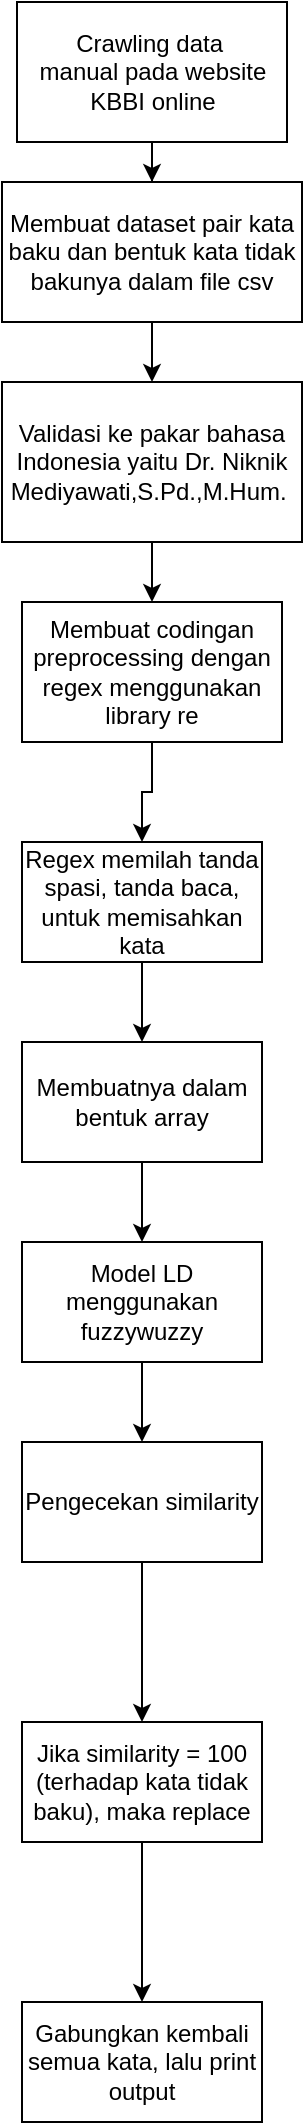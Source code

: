 <mxfile version="24.4.7" type="github">
  <diagram name="Page-1" id="zBZalj7EQaK3liV51UkS">
    <mxGraphModel dx="794" dy="446" grid="1" gridSize="10" guides="1" tooltips="1" connect="1" arrows="1" fold="1" page="1" pageScale="1" pageWidth="850" pageHeight="1100" math="0" shadow="0">
      <root>
        <mxCell id="0" />
        <mxCell id="1" parent="0" />
        <mxCell id="qHBc_00MWYtKfxnUTtoW-3" value="" style="edgeStyle=orthogonalEdgeStyle;rounded=0;orthogonalLoop=1;jettySize=auto;html=1;" edge="1" parent="1" source="qHBc_00MWYtKfxnUTtoW-1" target="qHBc_00MWYtKfxnUTtoW-2">
          <mxGeometry relative="1" as="geometry" />
        </mxCell>
        <mxCell id="qHBc_00MWYtKfxnUTtoW-1" value="Crawling data&amp;nbsp;&lt;div&gt;manual pada website KBBI online&lt;/div&gt;" style="rounded=0;whiteSpace=wrap;html=1;" vertex="1" parent="1">
          <mxGeometry x="132.5" y="60" width="135" height="70" as="geometry" />
        </mxCell>
        <mxCell id="qHBc_00MWYtKfxnUTtoW-5" value="" style="edgeStyle=orthogonalEdgeStyle;rounded=0;orthogonalLoop=1;jettySize=auto;html=1;" edge="1" parent="1" source="qHBc_00MWYtKfxnUTtoW-2" target="qHBc_00MWYtKfxnUTtoW-4">
          <mxGeometry relative="1" as="geometry" />
        </mxCell>
        <mxCell id="qHBc_00MWYtKfxnUTtoW-2" value="Membuat dataset pair kata baku dan bentuk kata tidak bakunya dalam file csv" style="rounded=0;whiteSpace=wrap;html=1;" vertex="1" parent="1">
          <mxGeometry x="125" y="150" width="150" height="70" as="geometry" />
        </mxCell>
        <mxCell id="qHBc_00MWYtKfxnUTtoW-7" value="" style="edgeStyle=orthogonalEdgeStyle;rounded=0;orthogonalLoop=1;jettySize=auto;html=1;" edge="1" parent="1" source="qHBc_00MWYtKfxnUTtoW-4" target="qHBc_00MWYtKfxnUTtoW-6">
          <mxGeometry relative="1" as="geometry" />
        </mxCell>
        <mxCell id="qHBc_00MWYtKfxnUTtoW-4" value="Validasi ke pakar bahasa Indonesia yaitu Dr. Niknik Mediyawati,S.Pd.,M.Hum.&amp;nbsp;" style="rounded=0;whiteSpace=wrap;html=1;" vertex="1" parent="1">
          <mxGeometry x="125" y="250" width="150" height="80" as="geometry" />
        </mxCell>
        <mxCell id="qHBc_00MWYtKfxnUTtoW-9" value="" style="edgeStyle=orthogonalEdgeStyle;rounded=0;orthogonalLoop=1;jettySize=auto;html=1;" edge="1" parent="1" source="qHBc_00MWYtKfxnUTtoW-6" target="qHBc_00MWYtKfxnUTtoW-8">
          <mxGeometry relative="1" as="geometry" />
        </mxCell>
        <mxCell id="qHBc_00MWYtKfxnUTtoW-6" value="Membuat codingan preprocessing dengan regex menggunakan library re" style="rounded=0;whiteSpace=wrap;html=1;" vertex="1" parent="1">
          <mxGeometry x="135" y="360" width="130" height="70" as="geometry" />
        </mxCell>
        <mxCell id="qHBc_00MWYtKfxnUTtoW-11" value="" style="edgeStyle=orthogonalEdgeStyle;rounded=0;orthogonalLoop=1;jettySize=auto;html=1;" edge="1" parent="1" source="qHBc_00MWYtKfxnUTtoW-8" target="qHBc_00MWYtKfxnUTtoW-10">
          <mxGeometry relative="1" as="geometry" />
        </mxCell>
        <mxCell id="qHBc_00MWYtKfxnUTtoW-8" value="Regex memilah tanda spasi, tanda baca, untuk memisahkan kata" style="rounded=0;whiteSpace=wrap;html=1;" vertex="1" parent="1">
          <mxGeometry x="135" y="480" width="120" height="60" as="geometry" />
        </mxCell>
        <mxCell id="qHBc_00MWYtKfxnUTtoW-13" value="" style="edgeStyle=orthogonalEdgeStyle;rounded=0;orthogonalLoop=1;jettySize=auto;html=1;" edge="1" parent="1" source="qHBc_00MWYtKfxnUTtoW-10" target="qHBc_00MWYtKfxnUTtoW-12">
          <mxGeometry relative="1" as="geometry" />
        </mxCell>
        <mxCell id="qHBc_00MWYtKfxnUTtoW-10" value="Membuatnya dalam bentuk array" style="rounded=0;whiteSpace=wrap;html=1;" vertex="1" parent="1">
          <mxGeometry x="135" y="580" width="120" height="60" as="geometry" />
        </mxCell>
        <mxCell id="qHBc_00MWYtKfxnUTtoW-15" value="" style="edgeStyle=orthogonalEdgeStyle;rounded=0;orthogonalLoop=1;jettySize=auto;html=1;" edge="1" parent="1" source="qHBc_00MWYtKfxnUTtoW-12" target="qHBc_00MWYtKfxnUTtoW-14">
          <mxGeometry relative="1" as="geometry" />
        </mxCell>
        <mxCell id="qHBc_00MWYtKfxnUTtoW-12" value="Model LD menggunakan fuzzywuzzy" style="rounded=0;whiteSpace=wrap;html=1;" vertex="1" parent="1">
          <mxGeometry x="135" y="680" width="120" height="60" as="geometry" />
        </mxCell>
        <mxCell id="qHBc_00MWYtKfxnUTtoW-17" value="" style="edgeStyle=orthogonalEdgeStyle;rounded=0;orthogonalLoop=1;jettySize=auto;html=1;" edge="1" parent="1" source="qHBc_00MWYtKfxnUTtoW-14" target="qHBc_00MWYtKfxnUTtoW-16">
          <mxGeometry relative="1" as="geometry" />
        </mxCell>
        <mxCell id="qHBc_00MWYtKfxnUTtoW-14" value="Pengecekan similarity" style="rounded=0;whiteSpace=wrap;html=1;" vertex="1" parent="1">
          <mxGeometry x="135" y="780" width="120" height="60" as="geometry" />
        </mxCell>
        <mxCell id="qHBc_00MWYtKfxnUTtoW-19" value="" style="edgeStyle=orthogonalEdgeStyle;rounded=0;orthogonalLoop=1;jettySize=auto;html=1;" edge="1" parent="1" source="qHBc_00MWYtKfxnUTtoW-16" target="qHBc_00MWYtKfxnUTtoW-18">
          <mxGeometry relative="1" as="geometry" />
        </mxCell>
        <mxCell id="qHBc_00MWYtKfxnUTtoW-16" value="Jika similarity = 100 (terhadap kata tidak baku), maka replace" style="rounded=0;whiteSpace=wrap;html=1;" vertex="1" parent="1">
          <mxGeometry x="135" y="920" width="120" height="60" as="geometry" />
        </mxCell>
        <mxCell id="qHBc_00MWYtKfxnUTtoW-18" value="Gabungkan kembali semua kata, lalu print output" style="rounded=0;whiteSpace=wrap;html=1;" vertex="1" parent="1">
          <mxGeometry x="135" y="1060" width="120" height="60" as="geometry" />
        </mxCell>
      </root>
    </mxGraphModel>
  </diagram>
</mxfile>
